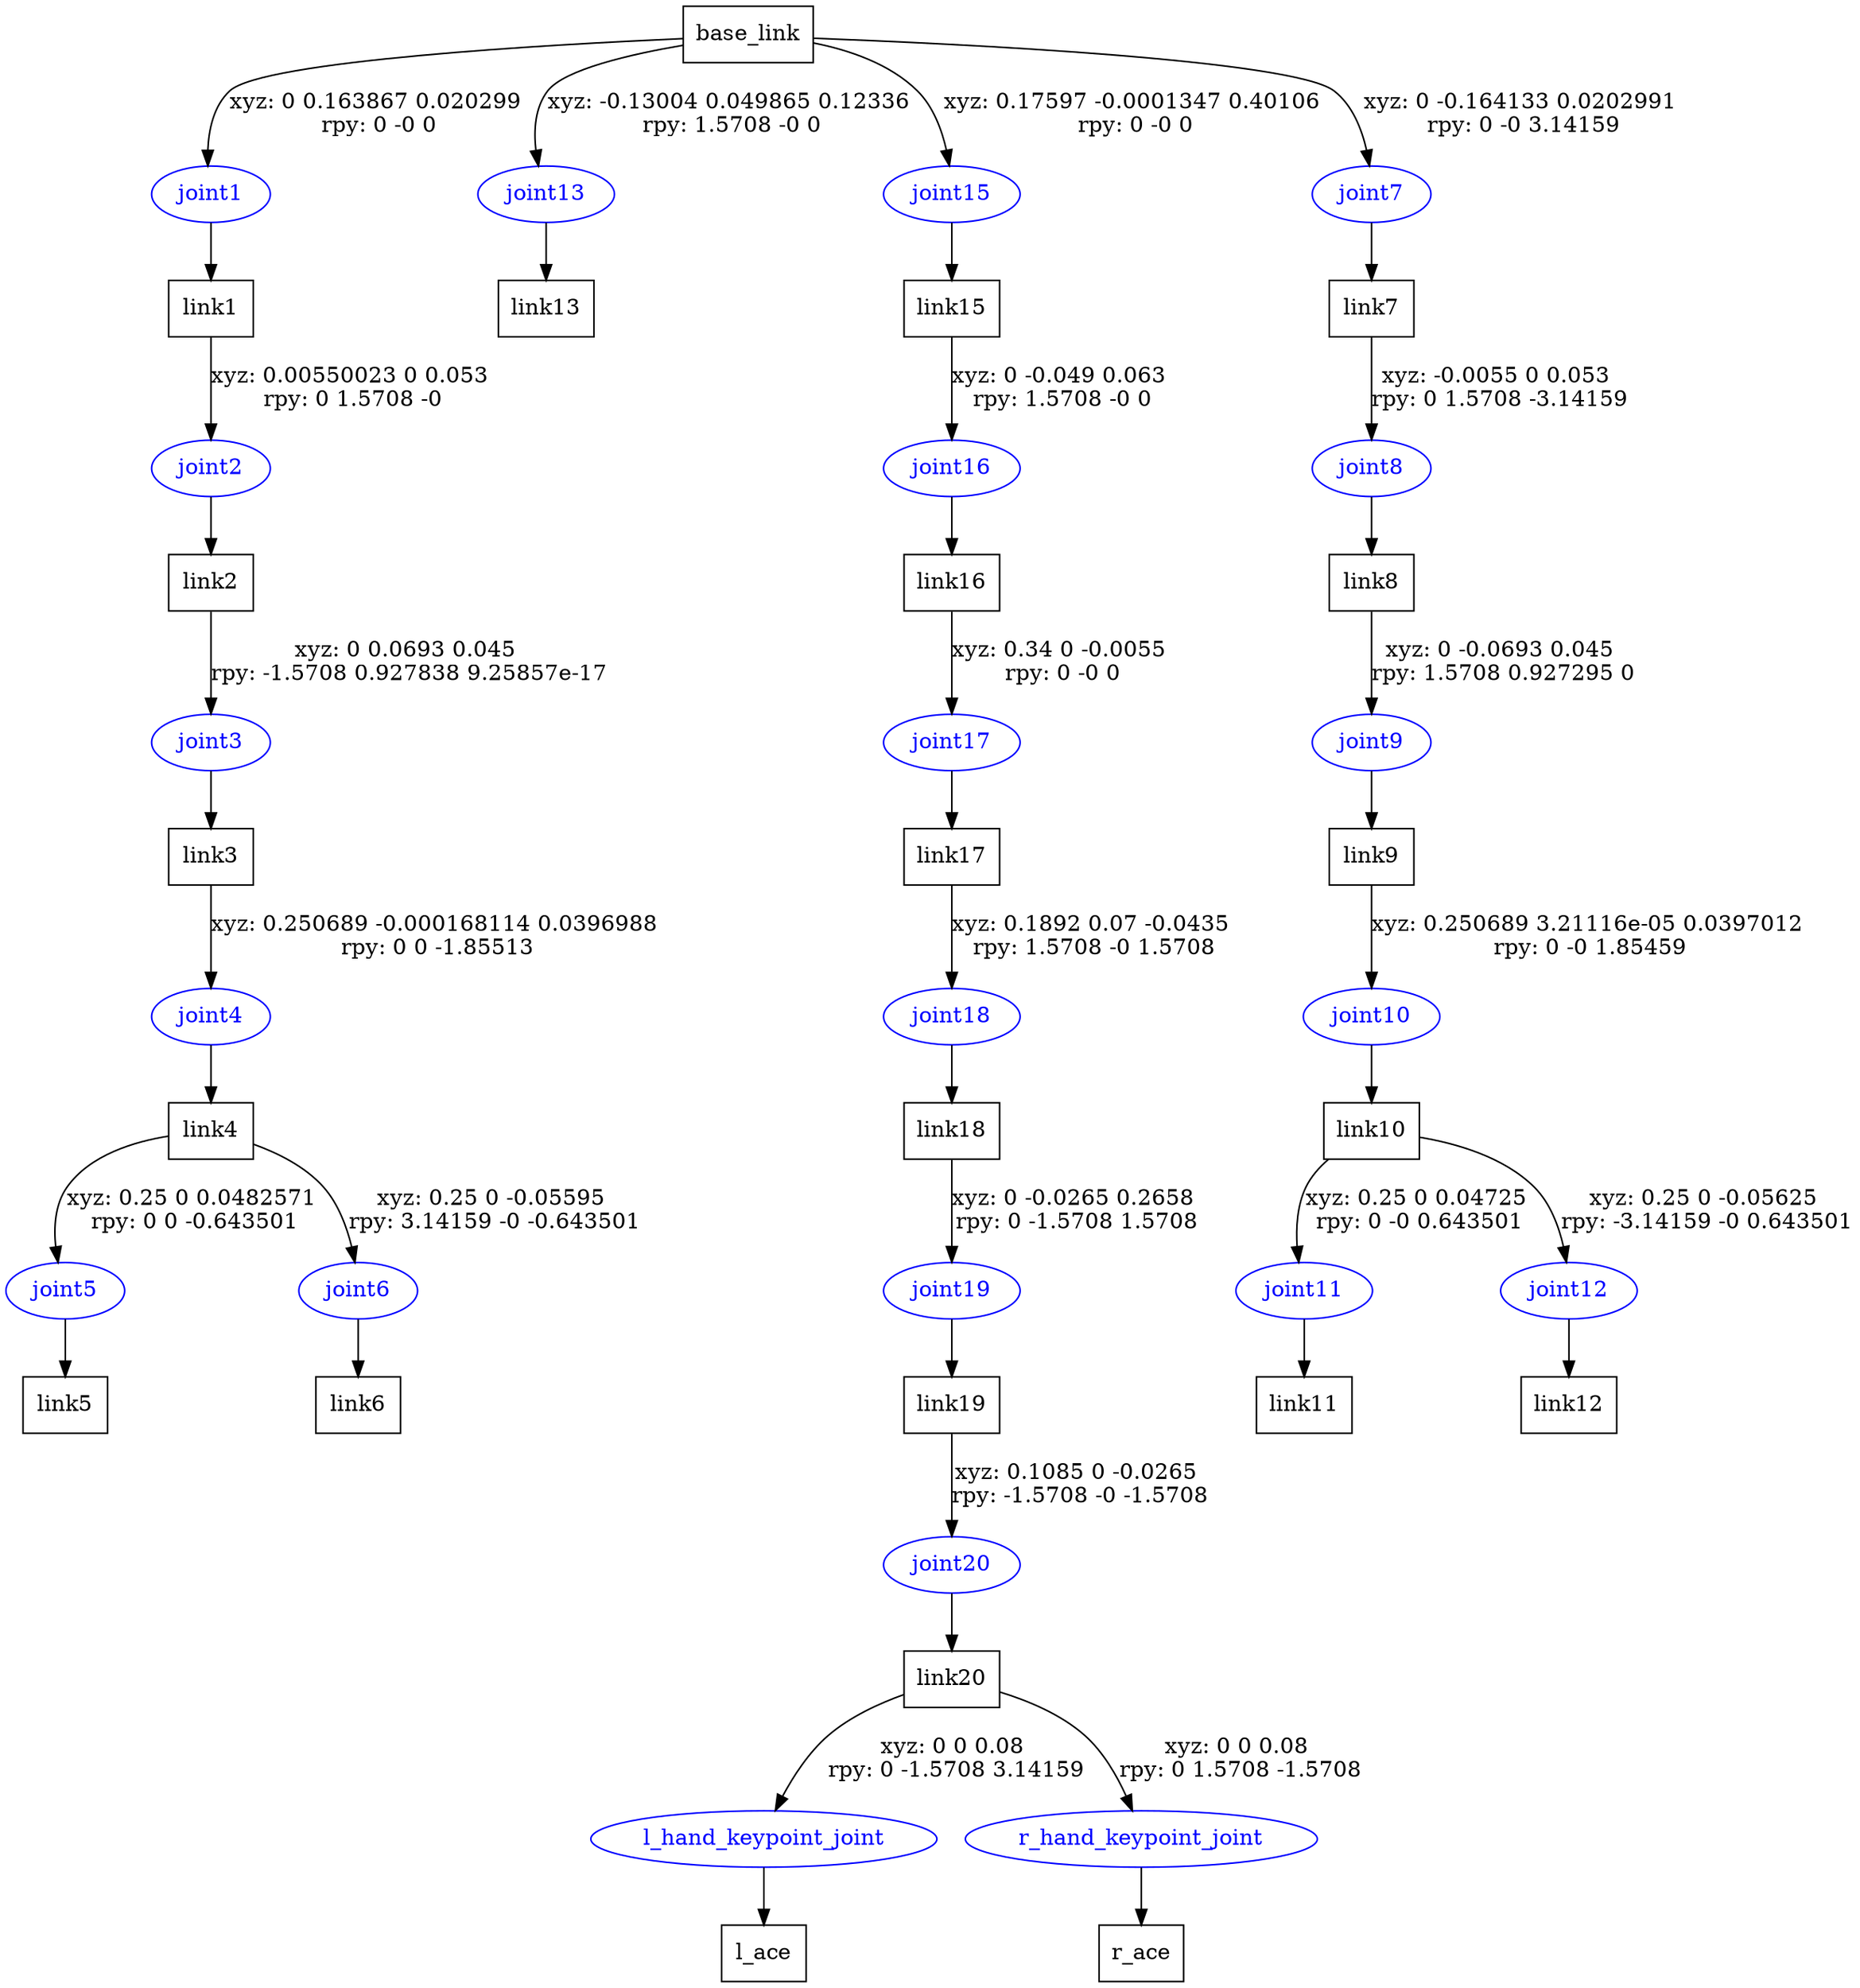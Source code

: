 digraph G {
node [shape=box];
"base_link" [label="base_link"];
"link1" [label="link1"];
"link2" [label="link2"];
"link3" [label="link3"];
"link4" [label="link4"];
"link5" [label="link5"];
"link6" [label="link6"];
"link13" [label="link13"];
"link15" [label="link15"];
"link16" [label="link16"];
"link17" [label="link17"];
"link18" [label="link18"];
"link19" [label="link19"];
"link20" [label="link20"];
"l_ace" [label="l_ace"];
"r_ace" [label="r_ace"];
"link7" [label="link7"];
"link8" [label="link8"];
"link9" [label="link9"];
"link10" [label="link10"];
"link11" [label="link11"];
"link12" [label="link12"];
node [shape=ellipse, color=blue, fontcolor=blue];
"base_link" -> "joint1" [label="xyz: 0 0.163867 0.020299 \nrpy: 0 -0 0"]
"joint1" -> "link1"
"link1" -> "joint2" [label="xyz: 0.00550023 0 0.053 \nrpy: 0 1.5708 -0"]
"joint2" -> "link2"
"link2" -> "joint3" [label="xyz: 0 0.0693 0.045 \nrpy: -1.5708 0.927838 9.25857e-17"]
"joint3" -> "link3"
"link3" -> "joint4" [label="xyz: 0.250689 -0.000168114 0.0396988 \nrpy: 0 0 -1.85513"]
"joint4" -> "link4"
"link4" -> "joint5" [label="xyz: 0.25 0 0.0482571 \nrpy: 0 0 -0.643501"]
"joint5" -> "link5"
"link4" -> "joint6" [label="xyz: 0.25 0 -0.05595 \nrpy: 3.14159 -0 -0.643501"]
"joint6" -> "link6"
"base_link" -> "joint13" [label="xyz: -0.13004 0.049865 0.12336 \nrpy: 1.5708 -0 0"]
"joint13" -> "link13"
"base_link" -> "joint15" [label="xyz: 0.17597 -0.0001347 0.40106 \nrpy: 0 -0 0"]
"joint15" -> "link15"
"link15" -> "joint16" [label="xyz: 0 -0.049 0.063 \nrpy: 1.5708 -0 0"]
"joint16" -> "link16"
"link16" -> "joint17" [label="xyz: 0.34 0 -0.0055 \nrpy: 0 -0 0"]
"joint17" -> "link17"
"link17" -> "joint18" [label="xyz: 0.1892 0.07 -0.0435 \nrpy: 1.5708 -0 1.5708"]
"joint18" -> "link18"
"link18" -> "joint19" [label="xyz: 0 -0.0265 0.2658 \nrpy: 0 -1.5708 1.5708"]
"joint19" -> "link19"
"link19" -> "joint20" [label="xyz: 0.1085 0 -0.0265 \nrpy: -1.5708 -0 -1.5708"]
"joint20" -> "link20"
"link20" -> "l_hand_keypoint_joint" [label="xyz: 0 0 0.08 \nrpy: 0 -1.5708 3.14159"]
"l_hand_keypoint_joint" -> "l_ace"
"link20" -> "r_hand_keypoint_joint" [label="xyz: 0 0 0.08 \nrpy: 0 1.5708 -1.5708"]
"r_hand_keypoint_joint" -> "r_ace"
"base_link" -> "joint7" [label="xyz: 0 -0.164133 0.0202991 \nrpy: 0 -0 3.14159"]
"joint7" -> "link7"
"link7" -> "joint8" [label="xyz: -0.0055 0 0.053 \nrpy: 0 1.5708 -3.14159"]
"joint8" -> "link8"
"link8" -> "joint9" [label="xyz: 0 -0.0693 0.045 \nrpy: 1.5708 0.927295 0"]
"joint9" -> "link9"
"link9" -> "joint10" [label="xyz: 0.250689 3.21116e-05 0.0397012 \nrpy: 0 -0 1.85459"]
"joint10" -> "link10"
"link10" -> "joint11" [label="xyz: 0.25 0 0.04725 \nrpy: 0 -0 0.643501"]
"joint11" -> "link11"
"link10" -> "joint12" [label="xyz: 0.25 0 -0.05625 \nrpy: -3.14159 -0 0.643501"]
"joint12" -> "link12"
}
